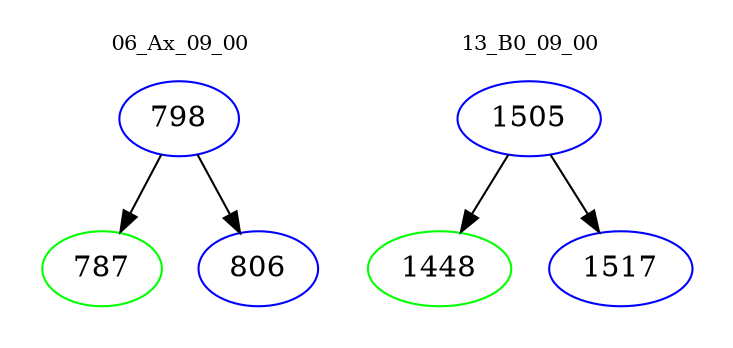 digraph{
subgraph cluster_0 {
color = white
label = "06_Ax_09_00";
fontsize=10;
T0_798 [label="798", color="blue"]
T0_798 -> T0_787 [color="black"]
T0_787 [label="787", color="green"]
T0_798 -> T0_806 [color="black"]
T0_806 [label="806", color="blue"]
}
subgraph cluster_1 {
color = white
label = "13_B0_09_00";
fontsize=10;
T1_1505 [label="1505", color="blue"]
T1_1505 -> T1_1448 [color="black"]
T1_1448 [label="1448", color="green"]
T1_1505 -> T1_1517 [color="black"]
T1_1517 [label="1517", color="blue"]
}
}
